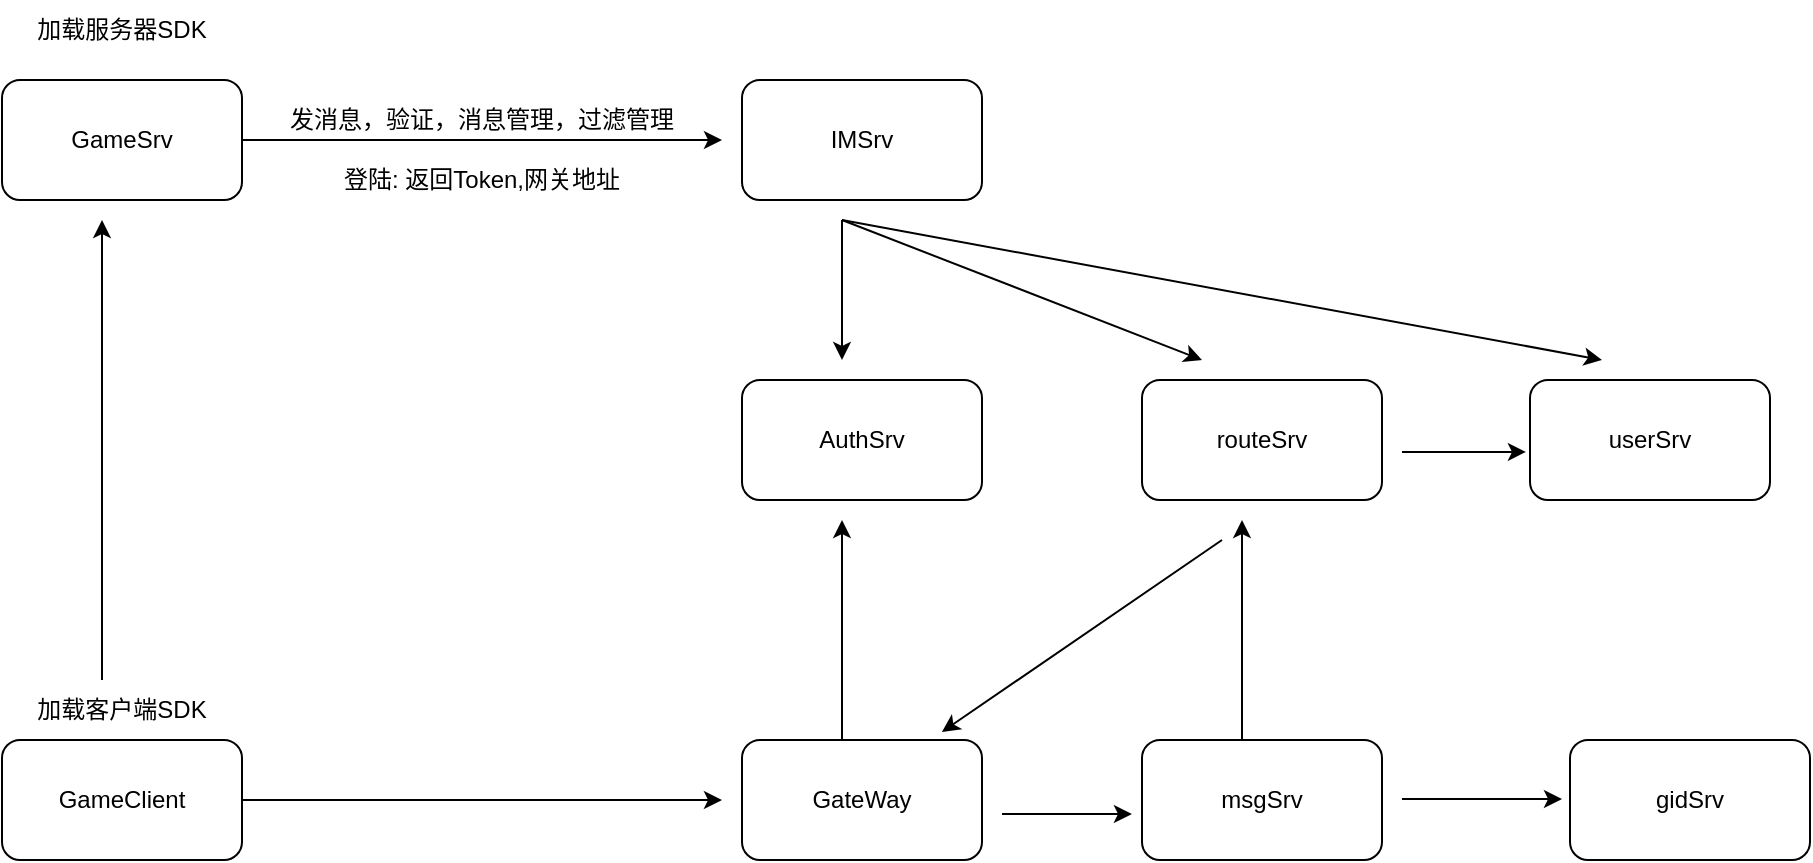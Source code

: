 <mxfile version="14.4.3" type="github">
  <diagram name="Page-1" id="e7e014a7-5840-1c2e-5031-d8a46d1fe8dd">
    <mxGraphModel dx="1422" dy="773" grid="1" gridSize="10" guides="1" tooltips="1" connect="1" arrows="1" fold="1" page="1" pageScale="1" pageWidth="1169" pageHeight="826" background="#ffffff" math="0" shadow="0">
      <root>
        <mxCell id="0" />
        <mxCell id="1" parent="0" />
        <mxCell id="CLl8KxzAFQSvIbFFcxK8-41" value="GameSrv" style="rounded=1;whiteSpace=wrap;html=1;" vertex="1" parent="1">
          <mxGeometry x="20" y="190" width="120" height="60" as="geometry" />
        </mxCell>
        <mxCell id="CLl8KxzAFQSvIbFFcxK8-42" value="GameClient" style="rounded=1;whiteSpace=wrap;html=1;" vertex="1" parent="1">
          <mxGeometry x="20" y="520" width="120" height="60" as="geometry" />
        </mxCell>
        <mxCell id="CLl8KxzAFQSvIbFFcxK8-43" value="IMSrv" style="rounded=1;whiteSpace=wrap;html=1;" vertex="1" parent="1">
          <mxGeometry x="390" y="190" width="120" height="60" as="geometry" />
        </mxCell>
        <mxCell id="CLl8KxzAFQSvIbFFcxK8-44" value="GateWay" style="rounded=1;whiteSpace=wrap;html=1;" vertex="1" parent="1">
          <mxGeometry x="390" y="520" width="120" height="60" as="geometry" />
        </mxCell>
        <mxCell id="CLl8KxzAFQSvIbFFcxK8-45" value="" style="endArrow=classic;html=1;" edge="1" parent="1">
          <mxGeometry width="50" height="50" relative="1" as="geometry">
            <mxPoint x="140" y="220" as="sourcePoint" />
            <mxPoint x="380" y="220" as="targetPoint" />
          </mxGeometry>
        </mxCell>
        <mxCell id="CLl8KxzAFQSvIbFFcxK8-46" value="加载服务器SDK" style="text;html=1;strokeColor=none;fillColor=none;align=center;verticalAlign=middle;whiteSpace=wrap;rounded=0;" vertex="1" parent="1">
          <mxGeometry x="20" y="150" width="120" height="30" as="geometry" />
        </mxCell>
        <mxCell id="CLl8KxzAFQSvIbFFcxK8-47" value="加载客户端SDK" style="text;html=1;strokeColor=none;fillColor=none;align=center;verticalAlign=middle;whiteSpace=wrap;rounded=0;" vertex="1" parent="1">
          <mxGeometry x="20" y="490" width="120" height="30" as="geometry" />
        </mxCell>
        <mxCell id="CLl8KxzAFQSvIbFFcxK8-49" value="" style="endArrow=classic;html=1;" edge="1" parent="1">
          <mxGeometry width="50" height="50" relative="1" as="geometry">
            <mxPoint x="140" y="550" as="sourcePoint" />
            <mxPoint x="380" y="550" as="targetPoint" />
          </mxGeometry>
        </mxCell>
        <mxCell id="CLl8KxzAFQSvIbFFcxK8-50" value="" style="endArrow=classic;html=1;" edge="1" parent="1">
          <mxGeometry width="50" height="50" relative="1" as="geometry">
            <mxPoint x="70" y="490" as="sourcePoint" />
            <mxPoint x="70" y="260" as="targetPoint" />
          </mxGeometry>
        </mxCell>
        <mxCell id="CLl8KxzAFQSvIbFFcxK8-51" value="发消息，验证，消息管理，过滤管理" style="text;html=1;strokeColor=none;fillColor=none;align=center;verticalAlign=middle;whiteSpace=wrap;rounded=0;" vertex="1" parent="1">
          <mxGeometry x="150" y="200" width="220" height="20" as="geometry" />
        </mxCell>
        <mxCell id="CLl8KxzAFQSvIbFFcxK8-52" value="AuthSrv" style="rounded=1;whiteSpace=wrap;html=1;" vertex="1" parent="1">
          <mxGeometry x="390" y="340" width="120" height="60" as="geometry" />
        </mxCell>
        <mxCell id="CLl8KxzAFQSvIbFFcxK8-53" value="" style="endArrow=classic;html=1;" edge="1" parent="1">
          <mxGeometry width="50" height="50" relative="1" as="geometry">
            <mxPoint x="440" y="260" as="sourcePoint" />
            <mxPoint x="440" y="330" as="targetPoint" />
          </mxGeometry>
        </mxCell>
        <mxCell id="CLl8KxzAFQSvIbFFcxK8-54" value="" style="endArrow=classic;html=1;" edge="1" parent="1">
          <mxGeometry width="50" height="50" relative="1" as="geometry">
            <mxPoint x="440" y="520" as="sourcePoint" />
            <mxPoint x="440" y="410" as="targetPoint" />
          </mxGeometry>
        </mxCell>
        <mxCell id="CLl8KxzAFQSvIbFFcxK8-55" value="userSrv" style="rounded=1;whiteSpace=wrap;html=1;" vertex="1" parent="1">
          <mxGeometry x="784" y="340" width="120" height="60" as="geometry" />
        </mxCell>
        <mxCell id="CLl8KxzAFQSvIbFFcxK8-56" value="routeSrv" style="rounded=1;whiteSpace=wrap;html=1;" vertex="1" parent="1">
          <mxGeometry x="590" y="340" width="120" height="60" as="geometry" />
        </mxCell>
        <mxCell id="CLl8KxzAFQSvIbFFcxK8-57" value="" style="endArrow=classic;html=1;" edge="1" parent="1">
          <mxGeometry width="50" height="50" relative="1" as="geometry">
            <mxPoint x="440" y="260" as="sourcePoint" />
            <mxPoint x="620" y="330" as="targetPoint" />
          </mxGeometry>
        </mxCell>
        <mxCell id="CLl8KxzAFQSvIbFFcxK8-58" value="" style="endArrow=classic;html=1;" edge="1" parent="1">
          <mxGeometry width="50" height="50" relative="1" as="geometry">
            <mxPoint x="440" y="260" as="sourcePoint" />
            <mxPoint x="820" y="330" as="targetPoint" />
          </mxGeometry>
        </mxCell>
        <mxCell id="CLl8KxzAFQSvIbFFcxK8-59" value="msgSrv" style="rounded=1;whiteSpace=wrap;html=1;" vertex="1" parent="1">
          <mxGeometry x="590" y="520" width="120" height="60" as="geometry" />
        </mxCell>
        <mxCell id="CLl8KxzAFQSvIbFFcxK8-60" value="" style="endArrow=classic;html=1;entryX=-0.042;entryY=0.617;entryDx=0;entryDy=0;entryPerimeter=0;" edge="1" parent="1" target="CLl8KxzAFQSvIbFFcxK8-59">
          <mxGeometry width="50" height="50" relative="1" as="geometry">
            <mxPoint x="520" y="557" as="sourcePoint" />
            <mxPoint x="560" y="510" as="targetPoint" />
          </mxGeometry>
        </mxCell>
        <mxCell id="CLl8KxzAFQSvIbFFcxK8-61" value="" style="endArrow=classic;html=1;" edge="1" parent="1">
          <mxGeometry width="50" height="50" relative="1" as="geometry">
            <mxPoint x="640" y="520" as="sourcePoint" />
            <mxPoint x="640" y="410" as="targetPoint" />
          </mxGeometry>
        </mxCell>
        <mxCell id="CLl8KxzAFQSvIbFFcxK8-62" value="" style="endArrow=classic;html=1;entryX=0.833;entryY=-0.067;entryDx=0;entryDy=0;entryPerimeter=0;" edge="1" parent="1" target="CLl8KxzAFQSvIbFFcxK8-44">
          <mxGeometry width="50" height="50" relative="1" as="geometry">
            <mxPoint x="630" y="420" as="sourcePoint" />
            <mxPoint x="680" y="370" as="targetPoint" />
          </mxGeometry>
        </mxCell>
        <mxCell id="CLl8KxzAFQSvIbFFcxK8-63" value="" style="endArrow=classic;html=1;entryX=-0.017;entryY=0.633;entryDx=0;entryDy=0;entryPerimeter=0;" edge="1" parent="1">
          <mxGeometry width="50" height="50" relative="1" as="geometry">
            <mxPoint x="720" y="376" as="sourcePoint" />
            <mxPoint x="781.96" y="375.98" as="targetPoint" />
          </mxGeometry>
        </mxCell>
        <mxCell id="CLl8KxzAFQSvIbFFcxK8-64" value="gidSrv" style="rounded=1;whiteSpace=wrap;html=1;" vertex="1" parent="1">
          <mxGeometry x="804" y="520" width="120" height="60" as="geometry" />
        </mxCell>
        <mxCell id="CLl8KxzAFQSvIbFFcxK8-65" value="" style="endArrow=classic;html=1;" edge="1" parent="1">
          <mxGeometry width="50" height="50" relative="1" as="geometry">
            <mxPoint x="720" y="549.5" as="sourcePoint" />
            <mxPoint x="800" y="549.5" as="targetPoint" />
          </mxGeometry>
        </mxCell>
        <mxCell id="CLl8KxzAFQSvIbFFcxK8-68" value="登陆: 返回Token,网关地址&lt;br&gt;" style="text;html=1;strokeColor=none;fillColor=none;align=center;verticalAlign=middle;whiteSpace=wrap;rounded=0;" vertex="1" parent="1">
          <mxGeometry x="175" y="230" width="170" height="20" as="geometry" />
        </mxCell>
      </root>
    </mxGraphModel>
  </diagram>
</mxfile>
